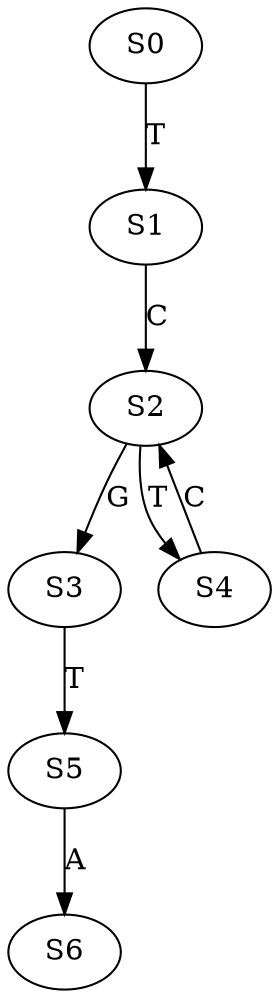 strict digraph  {
	S0 -> S1 [ label = T ];
	S1 -> S2 [ label = C ];
	S2 -> S3 [ label = G ];
	S2 -> S4 [ label = T ];
	S3 -> S5 [ label = T ];
	S4 -> S2 [ label = C ];
	S5 -> S6 [ label = A ];
}
